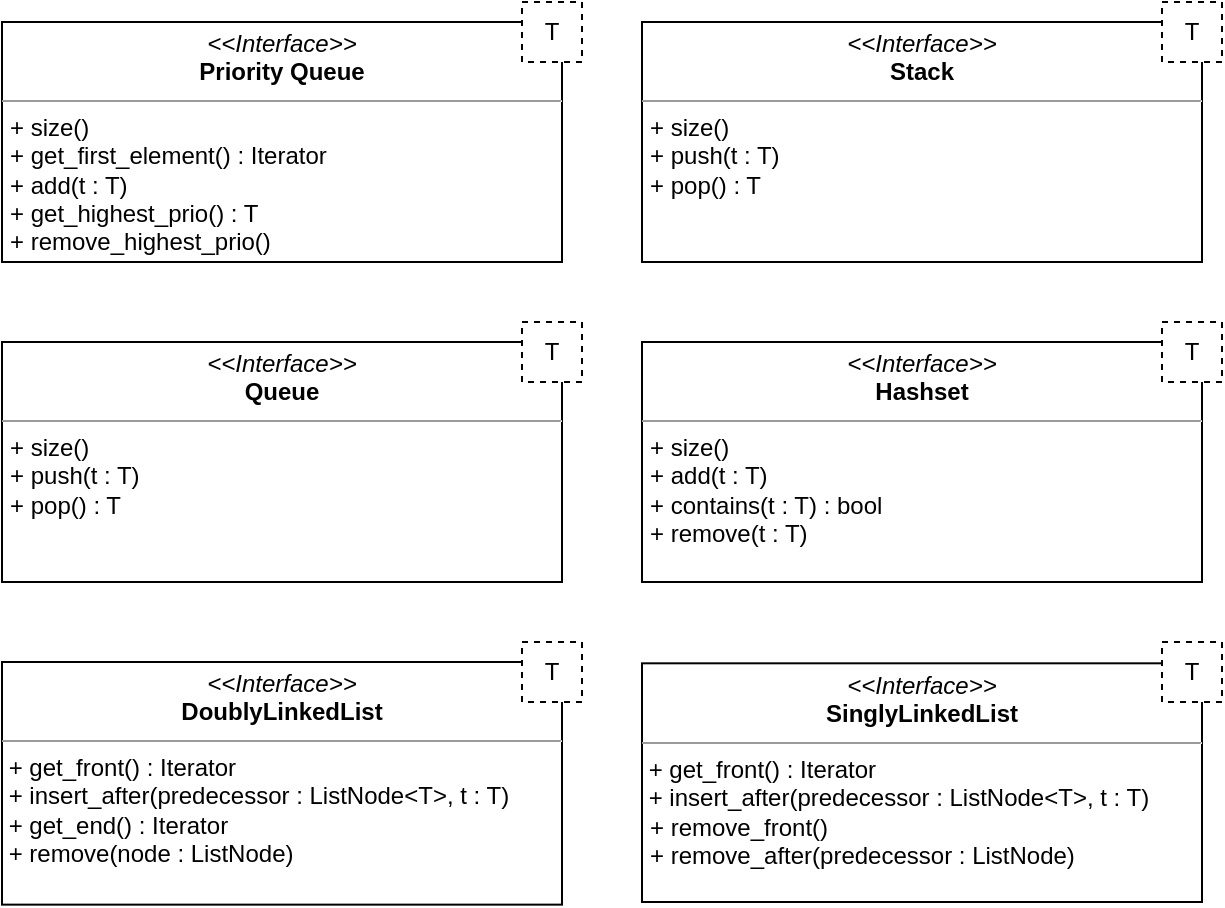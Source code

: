 <mxfile version="21.2.7" type="device">
  <diagram name="Seite-1" id="T3qOwCYRP5SabC_Y7l2l">
    <mxGraphModel dx="1189" dy="571" grid="1" gridSize="10" guides="1" tooltips="1" connect="1" arrows="1" fold="1" page="1" pageScale="1" pageWidth="827" pageHeight="1169" math="0" shadow="0">
      <root>
        <mxCell id="0" />
        <mxCell id="1" parent="0" />
        <mxCell id="LrtDx9Zr3HTaaep1rT7l-24" value="" style="group" vertex="1" connectable="0" parent="1">
          <mxGeometry x="240" y="510" width="290" height="131.32" as="geometry" />
        </mxCell>
        <mxCell id="LrtDx9Zr3HTaaep1rT7l-21" value="&lt;p style=&quot;margin:0px;margin-top:4px;text-align:center;&quot;&gt;&lt;i&gt;&amp;lt;&amp;lt;Interface&amp;gt;&amp;gt;&lt;/i&gt;&lt;br&gt;&lt;b&gt;DoublyLinkedList&lt;/b&gt;&lt;/p&gt;&lt;hr size=&quot;1&quot;&gt;&amp;nbsp;+ get_front() : Iterator&lt;br&gt;&lt;div&gt;&amp;nbsp;+ insert_after(predecessor : ListNode&amp;lt;T&amp;gt;, t : T)&lt;/div&gt;&lt;div&gt;&amp;nbsp;+ get_end() : Iterator&lt;/div&gt;&lt;div&gt;&amp;nbsp;+ remove(node : ListNode)&lt;/div&gt;" style="verticalAlign=top;align=left;overflow=fill;fontSize=12;fontFamily=Helvetica;html=1;whiteSpace=wrap;" vertex="1" parent="LrtDx9Zr3HTaaep1rT7l-24">
          <mxGeometry y="10" width="280" height="121.32" as="geometry" />
        </mxCell>
        <mxCell id="LrtDx9Zr3HTaaep1rT7l-23" value="T" style="fontStyle=0;dashed=1;html=1;whiteSpace=wrap;" vertex="1" parent="LrtDx9Zr3HTaaep1rT7l-24">
          <mxGeometry x="260" width="30" height="30" as="geometry" />
        </mxCell>
        <mxCell id="LrtDx9Zr3HTaaep1rT7l-29" value="" style="group" vertex="1" connectable="0" parent="1">
          <mxGeometry x="560" y="350" width="290" height="130" as="geometry" />
        </mxCell>
        <mxCell id="LrtDx9Zr3HTaaep1rT7l-5" value="&lt;p style=&quot;margin:0px;margin-top:4px;text-align:center;&quot;&gt;&lt;i&gt;&amp;lt;&amp;lt;Interface&amp;gt;&amp;gt;&lt;/i&gt;&lt;br&gt;&lt;b&gt;Hashset&lt;/b&gt;&lt;/p&gt;&lt;hr size=&quot;1&quot;&gt;&lt;p style=&quot;margin:0px;margin-left:4px;&quot;&gt;+ size()&amp;nbsp;&lt;/p&gt;&lt;p style=&quot;margin:0px;margin-left:4px;&quot;&gt;+ add(t : T)&lt;/p&gt;&lt;p style=&quot;margin:0px;margin-left:4px;&quot;&gt;+ contains(t : T) : bool&lt;/p&gt;&lt;p style=&quot;margin:0px;margin-left:4px;&quot;&gt;+ remove(t : T)&lt;/p&gt;" style="verticalAlign=top;align=left;overflow=fill;fontSize=12;fontFamily=Helvetica;html=1;whiteSpace=wrap;" vertex="1" parent="LrtDx9Zr3HTaaep1rT7l-29">
          <mxGeometry y="10" width="280" height="120" as="geometry" />
        </mxCell>
        <mxCell id="LrtDx9Zr3HTaaep1rT7l-6" value="T" style="fontStyle=0;dashed=1;html=1;whiteSpace=wrap;" vertex="1" parent="LrtDx9Zr3HTaaep1rT7l-29">
          <mxGeometry x="260" width="30" height="30" as="geometry" />
        </mxCell>
        <mxCell id="LrtDx9Zr3HTaaep1rT7l-30" value="" style="group" vertex="1" connectable="0" parent="1">
          <mxGeometry x="240" y="350" width="290" height="130" as="geometry" />
        </mxCell>
        <mxCell id="LrtDx9Zr3HTaaep1rT7l-2" value="&lt;p style=&quot;margin:0px;margin-top:4px;text-align:center;&quot;&gt;&lt;i&gt;&amp;lt;&amp;lt;Interface&amp;gt;&amp;gt;&lt;/i&gt;&lt;br&gt;&lt;b&gt;Queue&lt;/b&gt;&lt;/p&gt;&lt;hr size=&quot;1&quot;&gt;&lt;p style=&quot;border-color: var(--border-color); margin: 0px 0px 0px 4px;&quot;&gt;+ size()&amp;nbsp;&lt;/p&gt;&lt;p style=&quot;border-color: var(--border-color); margin: 0px 0px 0px 4px;&quot;&gt;+ push(t : T)&lt;/p&gt;&lt;p style=&quot;border-color: var(--border-color); margin: 0px 0px 0px 4px;&quot;&gt;+ pop() : T&lt;/p&gt;" style="verticalAlign=top;align=left;overflow=fill;fontSize=12;fontFamily=Helvetica;html=1;whiteSpace=wrap;" vertex="1" parent="LrtDx9Zr3HTaaep1rT7l-30">
          <mxGeometry y="10" width="280" height="120" as="geometry" />
        </mxCell>
        <mxCell id="LrtDx9Zr3HTaaep1rT7l-3" value="T" style="fontStyle=0;dashed=1;html=1;whiteSpace=wrap;" vertex="1" parent="LrtDx9Zr3HTaaep1rT7l-30">
          <mxGeometry x="260" width="30" height="30" as="geometry" />
        </mxCell>
        <mxCell id="LrtDx9Zr3HTaaep1rT7l-31" value="" style="group" vertex="1" connectable="0" parent="1">
          <mxGeometry x="560" y="510" width="290" height="130" as="geometry" />
        </mxCell>
        <mxCell id="LrtDx9Zr3HTaaep1rT7l-18" value="&lt;p style=&quot;margin:0px;margin-top:4px;text-align:center;&quot;&gt;&lt;i&gt;&amp;lt;&amp;lt;Interface&amp;gt;&amp;gt;&lt;/i&gt;&lt;br&gt;&lt;b&gt;SinglyLinkedList&lt;/b&gt;&lt;/p&gt;&lt;hr size=&quot;1&quot;&gt;&amp;nbsp;+ get_front() : Iterator&lt;br&gt;&amp;nbsp;+ insert_after(predecessor : ListNode&amp;lt;T&amp;gt;, t : T)&lt;b&gt;&lt;br&gt;&lt;/b&gt;&lt;p style=&quot;margin:0px;margin-left:4px;&quot;&gt;+ remove_front()&lt;/p&gt;&lt;p style=&quot;margin:0px;margin-left:4px;&quot;&gt;+ remove_after(predecessor : ListNode)&lt;/p&gt;" style="verticalAlign=top;align=left;overflow=fill;fontSize=12;fontFamily=Helvetica;html=1;whiteSpace=wrap;container=0;" vertex="1" parent="LrtDx9Zr3HTaaep1rT7l-31">
          <mxGeometry y="10.66" width="280" height="119.34" as="geometry" />
        </mxCell>
        <mxCell id="LrtDx9Zr3HTaaep1rT7l-26" value="T" style="fontStyle=0;dashed=1;html=1;whiteSpace=wrap;container=0;" vertex="1" parent="LrtDx9Zr3HTaaep1rT7l-31">
          <mxGeometry x="260" width="30" height="30" as="geometry" />
        </mxCell>
        <mxCell id="LrtDx9Zr3HTaaep1rT7l-32" value="" style="group" vertex="1" connectable="0" parent="1">
          <mxGeometry x="240" y="190" width="290" height="130" as="geometry" />
        </mxCell>
        <mxCell id="LrtDx9Zr3HTaaep1rT7l-11" value="&lt;p style=&quot;margin:0px;margin-top:4px;text-align:center;&quot;&gt;&lt;i&gt;&amp;lt;&amp;lt;Interface&amp;gt;&amp;gt;&lt;/i&gt;&lt;br&gt;&lt;b&gt;Priority Queue&lt;/b&gt;&lt;/p&gt;&lt;hr size=&quot;1&quot;&gt;&lt;p style=&quot;margin:0px;margin-left:4px;&quot;&gt;+ size()&amp;nbsp;&lt;/p&gt;&lt;p style=&quot;margin:0px;margin-left:4px;&quot;&gt;&lt;span style=&quot;background-color: initial;&quot;&gt;+ get_first_element() : Iterator&lt;/span&gt;&lt;/p&gt;&lt;p style=&quot;margin:0px;margin-left:4px;&quot;&gt;+ add(t : T)&lt;/p&gt;&lt;p style=&quot;margin:0px;margin-left:4px;&quot;&gt;+ get_highest_prio() : T&lt;/p&gt;&lt;p style=&quot;margin:0px;margin-left:4px;&quot;&gt;+ remove_highest_prio()&lt;/p&gt;" style="verticalAlign=top;align=left;overflow=fill;fontSize=12;fontFamily=Helvetica;html=1;whiteSpace=wrap;" vertex="1" parent="LrtDx9Zr3HTaaep1rT7l-32">
          <mxGeometry y="10" width="280" height="120" as="geometry" />
        </mxCell>
        <mxCell id="LrtDx9Zr3HTaaep1rT7l-12" value="T" style="fontStyle=0;dashed=1;html=1;whiteSpace=wrap;" vertex="1" parent="LrtDx9Zr3HTaaep1rT7l-32">
          <mxGeometry x="260" width="30" height="30" as="geometry" />
        </mxCell>
        <mxCell id="LrtDx9Zr3HTaaep1rT7l-33" value="" style="group" vertex="1" connectable="0" parent="1">
          <mxGeometry x="560" y="190" width="290" height="130" as="geometry" />
        </mxCell>
        <mxCell id="LrtDx9Zr3HTaaep1rT7l-8" value="&lt;p style=&quot;margin:0px;margin-top:4px;text-align:center;&quot;&gt;&lt;i&gt;&amp;lt;&amp;lt;Interface&amp;gt;&amp;gt;&lt;/i&gt;&lt;br&gt;&lt;b&gt;Stack&lt;/b&gt;&lt;/p&gt;&lt;hr size=&quot;1&quot;&gt;&lt;p style=&quot;margin:0px;margin-left:4px;&quot;&gt;+ size()&amp;nbsp;&lt;/p&gt;&lt;p style=&quot;margin:0px;margin-left:4px;&quot;&gt;+ push(t : T)&lt;/p&gt;&lt;p style=&quot;margin:0px;margin-left:4px;&quot;&gt;+ pop() : T&lt;/p&gt;" style="verticalAlign=top;align=left;overflow=fill;fontSize=12;fontFamily=Helvetica;html=1;whiteSpace=wrap;" vertex="1" parent="LrtDx9Zr3HTaaep1rT7l-33">
          <mxGeometry y="10" width="280" height="120" as="geometry" />
        </mxCell>
        <mxCell id="LrtDx9Zr3HTaaep1rT7l-9" value="T" style="fontStyle=0;dashed=1;html=1;whiteSpace=wrap;" vertex="1" parent="LrtDx9Zr3HTaaep1rT7l-33">
          <mxGeometry x="260" width="30" height="30" as="geometry" />
        </mxCell>
      </root>
    </mxGraphModel>
  </diagram>
</mxfile>
